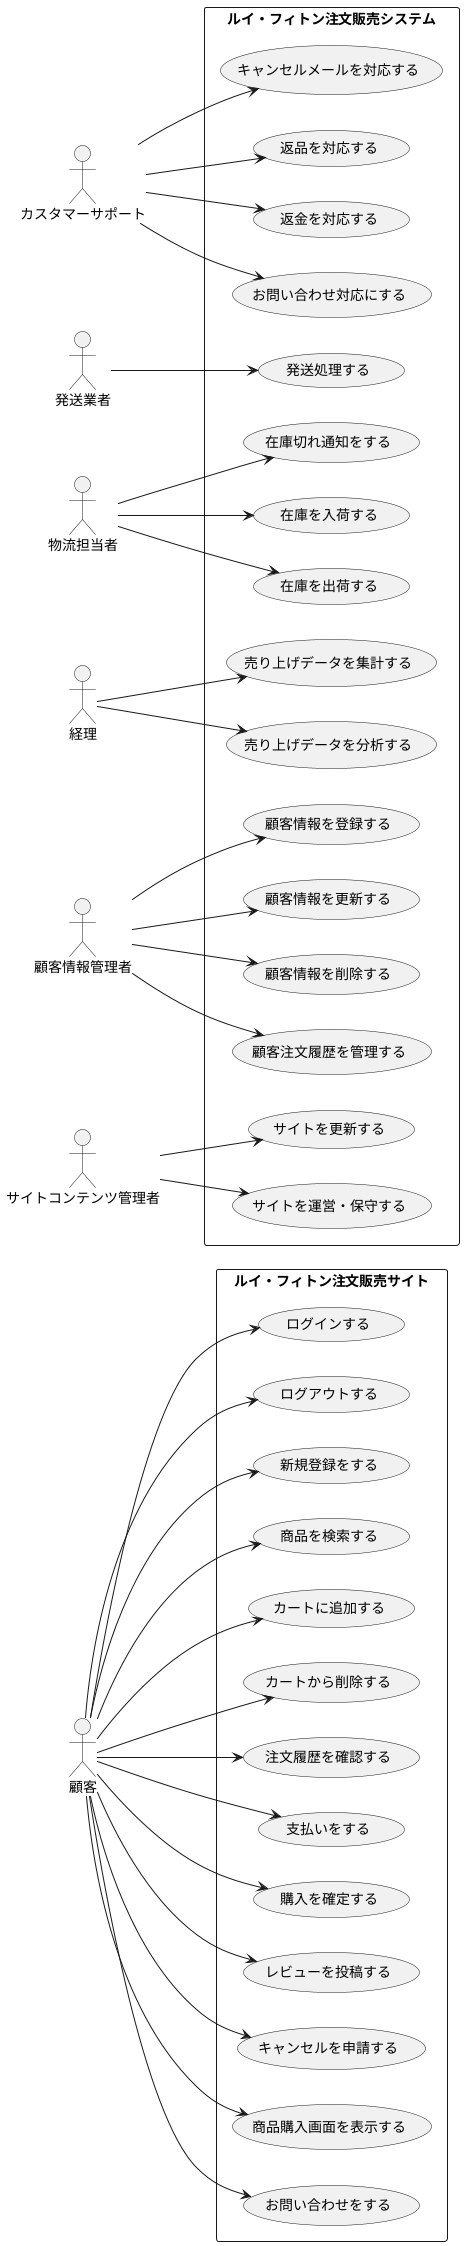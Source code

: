 @startuml
left to right direction

actor 顧客
actor カスタマーサポート
actor 発送業者
actor 物流担当者
actor 経理
actor 顧客情報管理者
actor サイトコンテンツ管理者

rectangle "ルイ・フィトン注文販売システム" {

  ' --- 管理者 ---
  (発送処理する)

  (キャンセルメールを対応する)
  (返品を対応する)
  (返金を対応する)
  (お問い合わせ対応にする)

  (在庫を入荷する)
  (在庫を出荷する)
  (在庫切れ通知をする)

  (売り上げデータを集計する)
  (売り上げデータを分析する)

  '--- 顧客情報管理者 ---
  (顧客情報を登録する)
  (顧客情報を更新する)
  (顧客情報を削除する)
  (顧客注文履歴を管理する)

  (サイトを更新する)
  (サイトを運営・保守する)

}


rectangle "ルイ・フィトン注文販売サイト" {
    ' --- 顧客 ---
  (ログインする)
  (ログアウトする)
  (新規登録をする)
  (商品を検索する)
  (カートに追加する)
  (カートから削除する)
  (注文履歴を確認する)
  (支払いをする)
  (購入を確定する)
  (レビューを投稿する)
  (キャンセルを申請する)
  (商品購入画面を表示する)
  (お問い合わせをする)
}


' 顧客の動き
顧客 --> (ログインする)
顧客 --> (ログアウトする)
顧客 --> (商品を検索する)
顧客 --> (カートに追加する)
顧客 --> (カートから削除する)
顧客 --> (注文履歴を確認する)
顧客 --> (新規登録をする)
顧客 --> (支払いをする)
顧客 --> (購入を確定する)
顧客 --> (レビューを投稿する)
顧客 --> (キャンセルを申請する)
顧客 --> (商品購入画面を表示する)
顧客 --> (お問い合わせをする)

' 管理者などの動き
物流担当者 --> (在庫を入荷する)
物流担当者 --> (在庫を出荷する)
物流担当者 --> (在庫切れ通知をする)

経理 --> (売り上げデータを集計する)
経理--> (売り上げデータを分析する)

'発送業者とカスタマーサポートの追加
発送業者 --> (発送処理する)

カスタマーサポート --> (キャンセルメールを対応する)
カスタマーサポート --> (返品を対応する)
カスタマーサポート --> (返金を対応する)
カスタマーサポート --> (お問い合わせ対応にする)

顧客情報管理者 --> (顧客情報を登録する)
顧客情報管理者 --> (顧客情報を更新する)
顧客情報管理者 --> (顧客情報を削除する)
顧客情報管理者 --> (顧客注文履歴を管理する)

サイトコンテンツ管理者 --> (サイトを更新する)
サイトコンテンツ管理者 --> (サイトを運営・保守する)

@enduml
